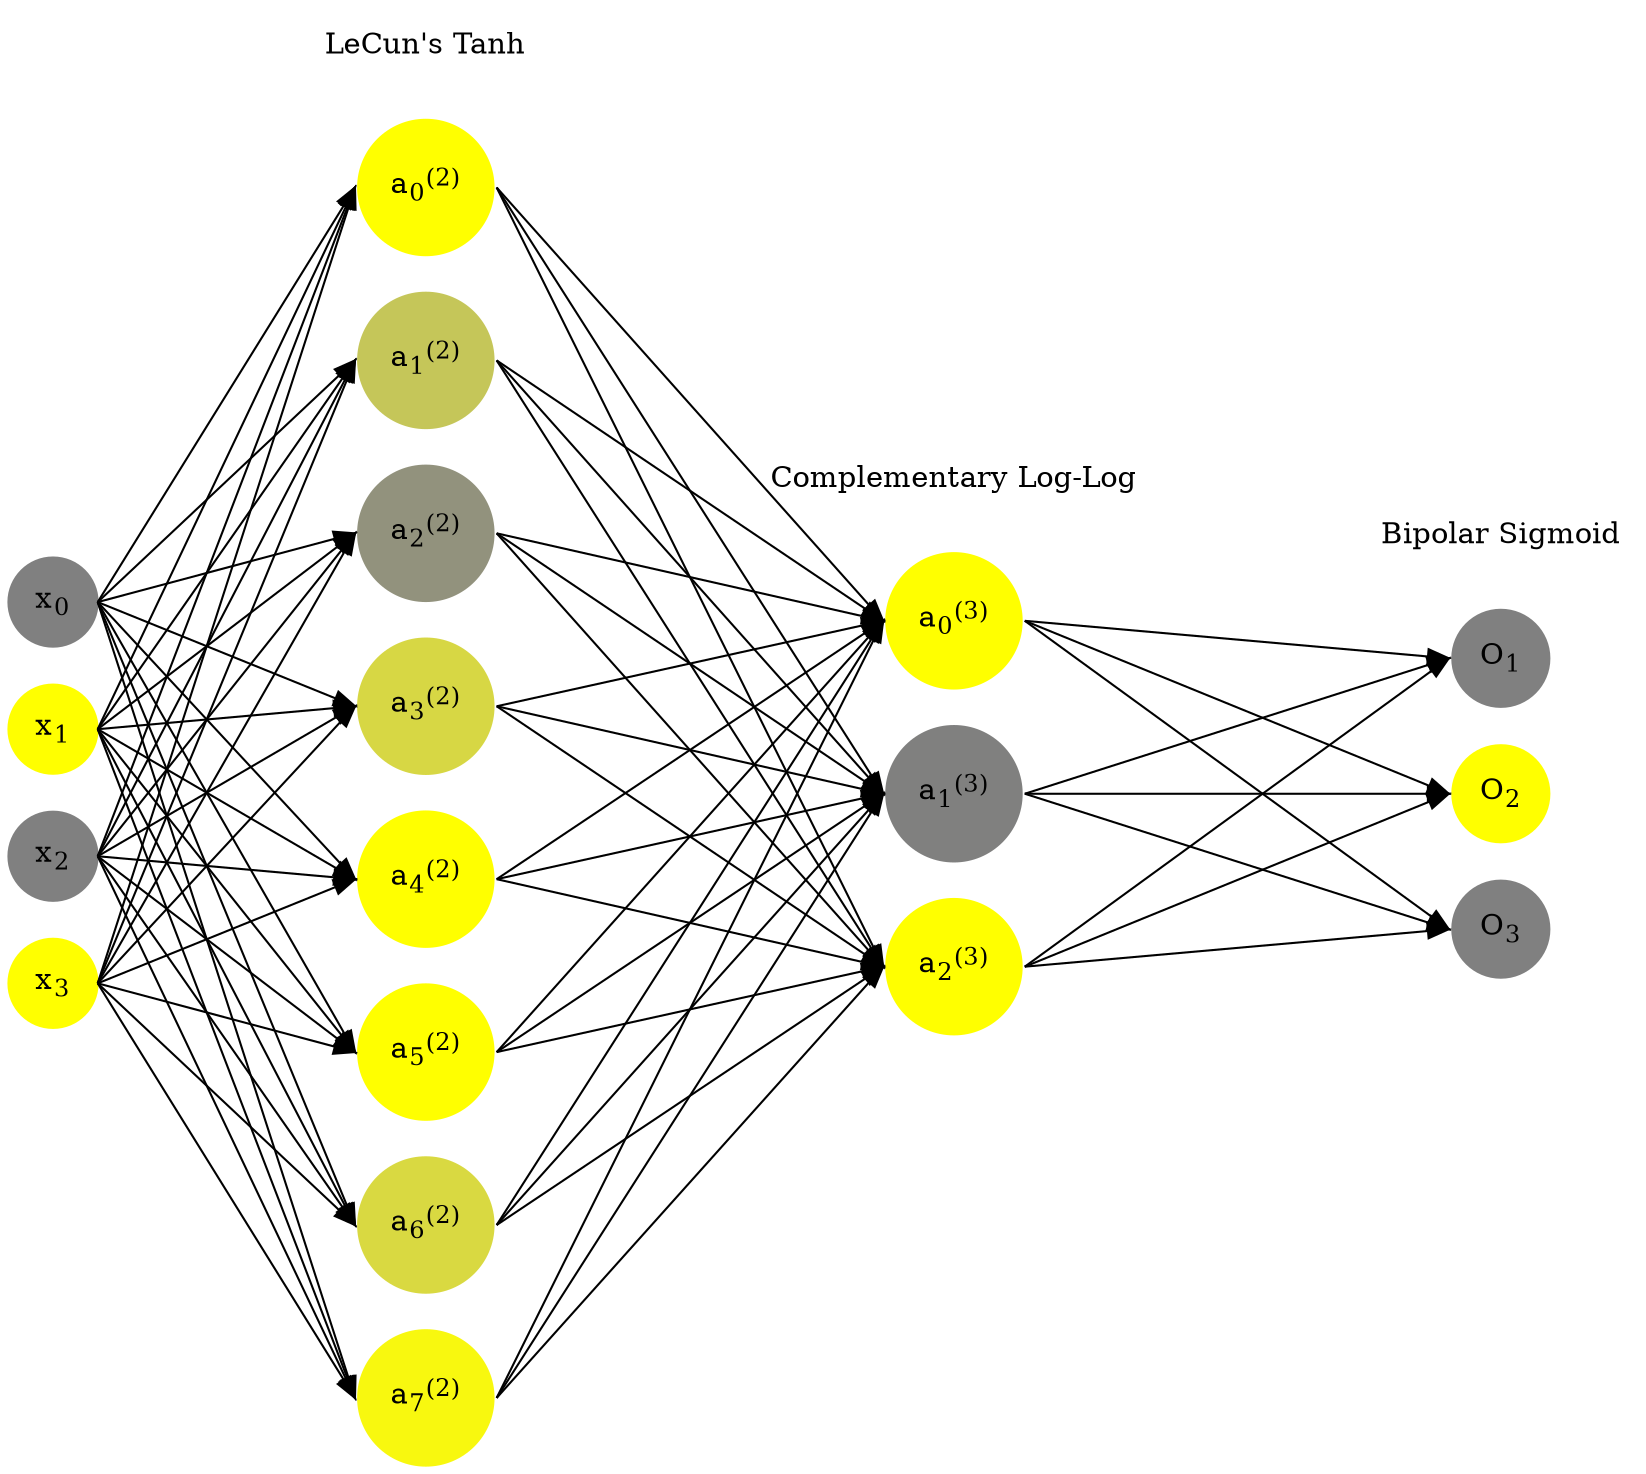 digraph G {
	rankdir = LR;
	splines=false;
	edge[style=invis];
	ranksep= 1.4;
	{
	node [shape=circle, color="0.1667, 0.0, 0.5", style=filled, fillcolor="0.1667, 0.0, 0.5"];
	x0 [label=<x<sub>0</sub>>];
	}
	{
	node [shape=circle, color="0.1667, 1.0, 1.0", style=filled, fillcolor="0.1667, 1.0, 1.0"];
	x1 [label=<x<sub>1</sub>>];
	}
	{
	node [shape=circle, color="0.1667, 0.0, 0.5", style=filled, fillcolor="0.1667, 0.0, 0.5"];
	x2 [label=<x<sub>2</sub>>];
	}
	{
	node [shape=circle, color="0.1667, 1.0, 1.0", style=filled, fillcolor="0.1667, 1.0, 1.0"];
	x3 [label=<x<sub>3</sub>>];
	}
	{
	node [shape=circle, color="0.1667, 1.211738, 1.105869", style=filled, fillcolor="0.1667, 1.211738, 1.105869"];
	a02 [label=<a<sub>0</sub><sup>(2)</sup>>];
	}
	{
	node [shape=circle, color="0.1667, 0.546913, 0.773456", style=filled, fillcolor="0.1667, 0.546913, 0.773456"];
	a12 [label=<a<sub>1</sub><sup>(2)</sup>>];
	}
	{
	node [shape=circle, color="0.1667, 0.143660, 0.571830", style=filled, fillcolor="0.1667, 0.143660, 0.571830"];
	a22 [label=<a<sub>2</sub><sup>(2)</sup>>];
	}
	{
	node [shape=circle, color="0.1667, 0.680720, 0.840360", style=filled, fillcolor="0.1667, 0.680720, 0.840360"];
	a32 [label=<a<sub>3</sub><sup>(2)</sup>>];
	}
	{
	node [shape=circle, color="0.1667, 1.301980, 1.150990", style=filled, fillcolor="0.1667, 1.301980, 1.150990"];
	a42 [label=<a<sub>4</sub><sup>(2)</sup>>];
	}
	{
	node [shape=circle, color="0.1667, 1.058670, 1.029335", style=filled, fillcolor="0.1667, 1.058670, 1.029335"];
	a52 [label=<a<sub>5</sub><sup>(2)</sup>>];
	}
	{
	node [shape=circle, color="0.1667, 0.698799, 0.849400", style=filled, fillcolor="0.1667, 0.698799, 0.849400"];
	a62 [label=<a<sub>6</sub><sup>(2)</sup>>];
	}
	{
	node [shape=circle, color="0.1667, 0.938665, 0.969332", style=filled, fillcolor="0.1667, 0.938665, 0.969332"];
	a72 [label=<a<sub>7</sub><sup>(2)</sup>>];
	}
	{
	node [shape=circle, color="0.1667, 0.999982, 0.999991", style=filled, fillcolor="0.1667, 0.999982, 0.999991"];
	a03 [label=<a<sub>0</sub><sup>(3)</sup>>];
	}
	{
	node [shape=circle, color="0.1667, 0.000176, 0.500088", style=filled, fillcolor="0.1667, 0.000176, 0.500088"];
	a13 [label=<a<sub>1</sub><sup>(3)</sup>>];
	}
	{
	node [shape=circle, color="0.1667, 0.999998, 0.999999", style=filled, fillcolor="0.1667, 0.999998, 0.999999"];
	a23 [label=<a<sub>2</sub><sup>(3)</sup>>];
	}
	{
	node [shape=circle, color="0.1667, 0.0, 0.5", style=filled, fillcolor="0.1667, 0.0, 0.5"];
	O1 [label=<O<sub>1</sub>>];
	}
	{
	node [shape=circle, color="0.1667, 1.0, 1.0", style=filled, fillcolor="0.1667, 1.0, 1.0"];
	O2 [label=<O<sub>2</sub>>];
	}
	{
	node [shape=circle, color="0.1667, 0.0, 0.5", style=filled, fillcolor="0.1667, 0.0, 0.5"];
	O3 [label=<O<sub>3</sub>>];
	}
	{
	rank=same;
	x0->x1->x2->x3;
	}
	{
	rank=same;
	a02->a12->a22->a32->a42->a52->a62->a72;
	}
	{
	rank=same;
	a03->a13->a23;
	}
	{
	rank=same;
	O1->O2->O3;
	}
	l1 [shape=plaintext,label="LeCun's Tanh"];
	l1->a02;
	{rank=same; l1;a02};
	l2 [shape=plaintext,label="Complementary Log-Log"];
	l2->a03;
	{rank=same; l2;a03};
	l3 [shape=plaintext,label="Bipolar Sigmoid"];
	l3->O1;
	{rank=same; l3;O1};
edge[style=solid, tailport=e, headport=w];
	{x0;x1;x2;x3} -> {a02;a12;a22;a32;a42;a52;a62;a72};
	{a02;a12;a22;a32;a42;a52;a62;a72} -> {a03;a13;a23};
	{a03;a13;a23} -> {O1,O2,O3};
}